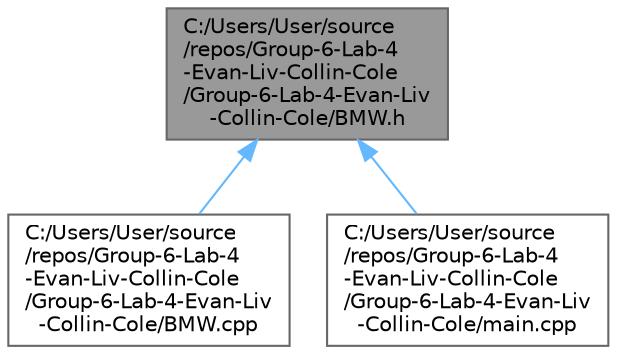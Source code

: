 digraph "C:/Users/User/source/repos/Group-6-Lab-4-Evan-Liv-Collin-Cole/Group-6-Lab-4-Evan-Liv-Collin-Cole/BMW.h"
{
 // LATEX_PDF_SIZE
  bgcolor="transparent";
  edge [fontname=Helvetica,fontsize=10,labelfontname=Helvetica,labelfontsize=10];
  node [fontname=Helvetica,fontsize=10,shape=box,height=0.2,width=0.4];
  Node1 [id="Node000001",label="C:/Users/User/source\l/repos/Group-6-Lab-4\l-Evan-Liv-Collin-Cole\l/Group-6-Lab-4-Evan-Liv\l-Collin-Cole/BMW.h",height=0.2,width=0.4,color="gray40", fillcolor="grey60", style="filled", fontcolor="black",tooltip="Header file defining the BMW interface."];
  Node1 -> Node2 [id="edge1_Node000001_Node000002",dir="back",color="steelblue1",style="solid",tooltip=" "];
  Node2 [id="Node000002",label="C:/Users/User/source\l/repos/Group-6-Lab-4\l-Evan-Liv-Collin-Cole\l/Group-6-Lab-4-Evan-Liv\l-Collin-Cole/BMW.cpp",height=0.2,width=0.4,color="grey40", fillcolor="white", style="filled",URL="$_b_m_w_8cpp.html",tooltip=" "];
  Node1 -> Node3 [id="edge2_Node000001_Node000003",dir="back",color="steelblue1",style="solid",tooltip=" "];
  Node3 [id="Node000003",label="C:/Users/User/source\l/repos/Group-6-Lab-4\l-Evan-Liv-Collin-Cole\l/Group-6-Lab-4-Evan-Liv\l-Collin-Cole/main.cpp",height=0.2,width=0.4,color="grey40", fillcolor="white", style="filled",URL="$main_8cpp.html",tooltip=" "];
}
